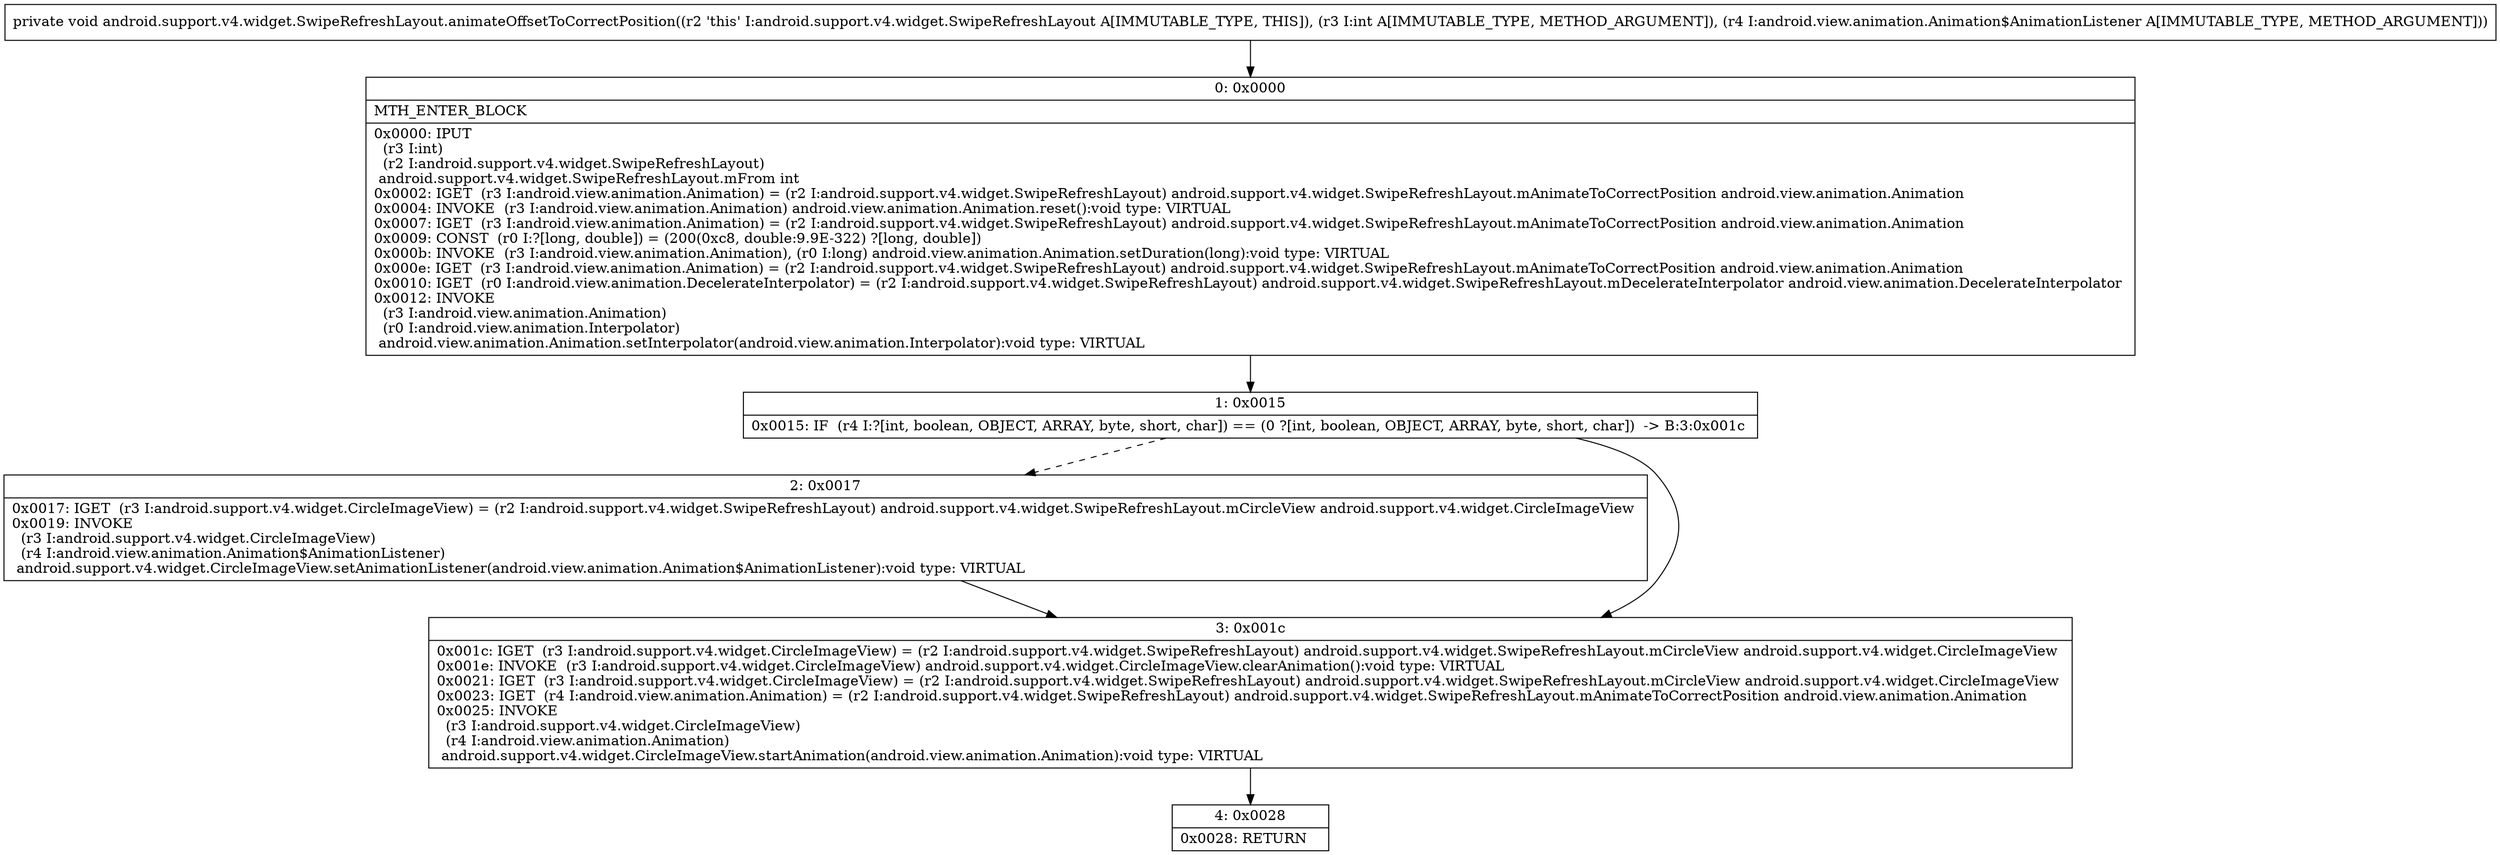 digraph "CFG forandroid.support.v4.widget.SwipeRefreshLayout.animateOffsetToCorrectPosition(ILandroid\/view\/animation\/Animation$AnimationListener;)V" {
Node_0 [shape=record,label="{0\:\ 0x0000|MTH_ENTER_BLOCK\l|0x0000: IPUT  \l  (r3 I:int)\l  (r2 I:android.support.v4.widget.SwipeRefreshLayout)\l android.support.v4.widget.SwipeRefreshLayout.mFrom int \l0x0002: IGET  (r3 I:android.view.animation.Animation) = (r2 I:android.support.v4.widget.SwipeRefreshLayout) android.support.v4.widget.SwipeRefreshLayout.mAnimateToCorrectPosition android.view.animation.Animation \l0x0004: INVOKE  (r3 I:android.view.animation.Animation) android.view.animation.Animation.reset():void type: VIRTUAL \l0x0007: IGET  (r3 I:android.view.animation.Animation) = (r2 I:android.support.v4.widget.SwipeRefreshLayout) android.support.v4.widget.SwipeRefreshLayout.mAnimateToCorrectPosition android.view.animation.Animation \l0x0009: CONST  (r0 I:?[long, double]) = (200(0xc8, double:9.9E\-322) ?[long, double]) \l0x000b: INVOKE  (r3 I:android.view.animation.Animation), (r0 I:long) android.view.animation.Animation.setDuration(long):void type: VIRTUAL \l0x000e: IGET  (r3 I:android.view.animation.Animation) = (r2 I:android.support.v4.widget.SwipeRefreshLayout) android.support.v4.widget.SwipeRefreshLayout.mAnimateToCorrectPosition android.view.animation.Animation \l0x0010: IGET  (r0 I:android.view.animation.DecelerateInterpolator) = (r2 I:android.support.v4.widget.SwipeRefreshLayout) android.support.v4.widget.SwipeRefreshLayout.mDecelerateInterpolator android.view.animation.DecelerateInterpolator \l0x0012: INVOKE  \l  (r3 I:android.view.animation.Animation)\l  (r0 I:android.view.animation.Interpolator)\l android.view.animation.Animation.setInterpolator(android.view.animation.Interpolator):void type: VIRTUAL \l}"];
Node_1 [shape=record,label="{1\:\ 0x0015|0x0015: IF  (r4 I:?[int, boolean, OBJECT, ARRAY, byte, short, char]) == (0 ?[int, boolean, OBJECT, ARRAY, byte, short, char])  \-\> B:3:0x001c \l}"];
Node_2 [shape=record,label="{2\:\ 0x0017|0x0017: IGET  (r3 I:android.support.v4.widget.CircleImageView) = (r2 I:android.support.v4.widget.SwipeRefreshLayout) android.support.v4.widget.SwipeRefreshLayout.mCircleView android.support.v4.widget.CircleImageView \l0x0019: INVOKE  \l  (r3 I:android.support.v4.widget.CircleImageView)\l  (r4 I:android.view.animation.Animation$AnimationListener)\l android.support.v4.widget.CircleImageView.setAnimationListener(android.view.animation.Animation$AnimationListener):void type: VIRTUAL \l}"];
Node_3 [shape=record,label="{3\:\ 0x001c|0x001c: IGET  (r3 I:android.support.v4.widget.CircleImageView) = (r2 I:android.support.v4.widget.SwipeRefreshLayout) android.support.v4.widget.SwipeRefreshLayout.mCircleView android.support.v4.widget.CircleImageView \l0x001e: INVOKE  (r3 I:android.support.v4.widget.CircleImageView) android.support.v4.widget.CircleImageView.clearAnimation():void type: VIRTUAL \l0x0021: IGET  (r3 I:android.support.v4.widget.CircleImageView) = (r2 I:android.support.v4.widget.SwipeRefreshLayout) android.support.v4.widget.SwipeRefreshLayout.mCircleView android.support.v4.widget.CircleImageView \l0x0023: IGET  (r4 I:android.view.animation.Animation) = (r2 I:android.support.v4.widget.SwipeRefreshLayout) android.support.v4.widget.SwipeRefreshLayout.mAnimateToCorrectPosition android.view.animation.Animation \l0x0025: INVOKE  \l  (r3 I:android.support.v4.widget.CircleImageView)\l  (r4 I:android.view.animation.Animation)\l android.support.v4.widget.CircleImageView.startAnimation(android.view.animation.Animation):void type: VIRTUAL \l}"];
Node_4 [shape=record,label="{4\:\ 0x0028|0x0028: RETURN   \l}"];
MethodNode[shape=record,label="{private void android.support.v4.widget.SwipeRefreshLayout.animateOffsetToCorrectPosition((r2 'this' I:android.support.v4.widget.SwipeRefreshLayout A[IMMUTABLE_TYPE, THIS]), (r3 I:int A[IMMUTABLE_TYPE, METHOD_ARGUMENT]), (r4 I:android.view.animation.Animation$AnimationListener A[IMMUTABLE_TYPE, METHOD_ARGUMENT])) }"];
MethodNode -> Node_0;
Node_0 -> Node_1;
Node_1 -> Node_2[style=dashed];
Node_1 -> Node_3;
Node_2 -> Node_3;
Node_3 -> Node_4;
}

